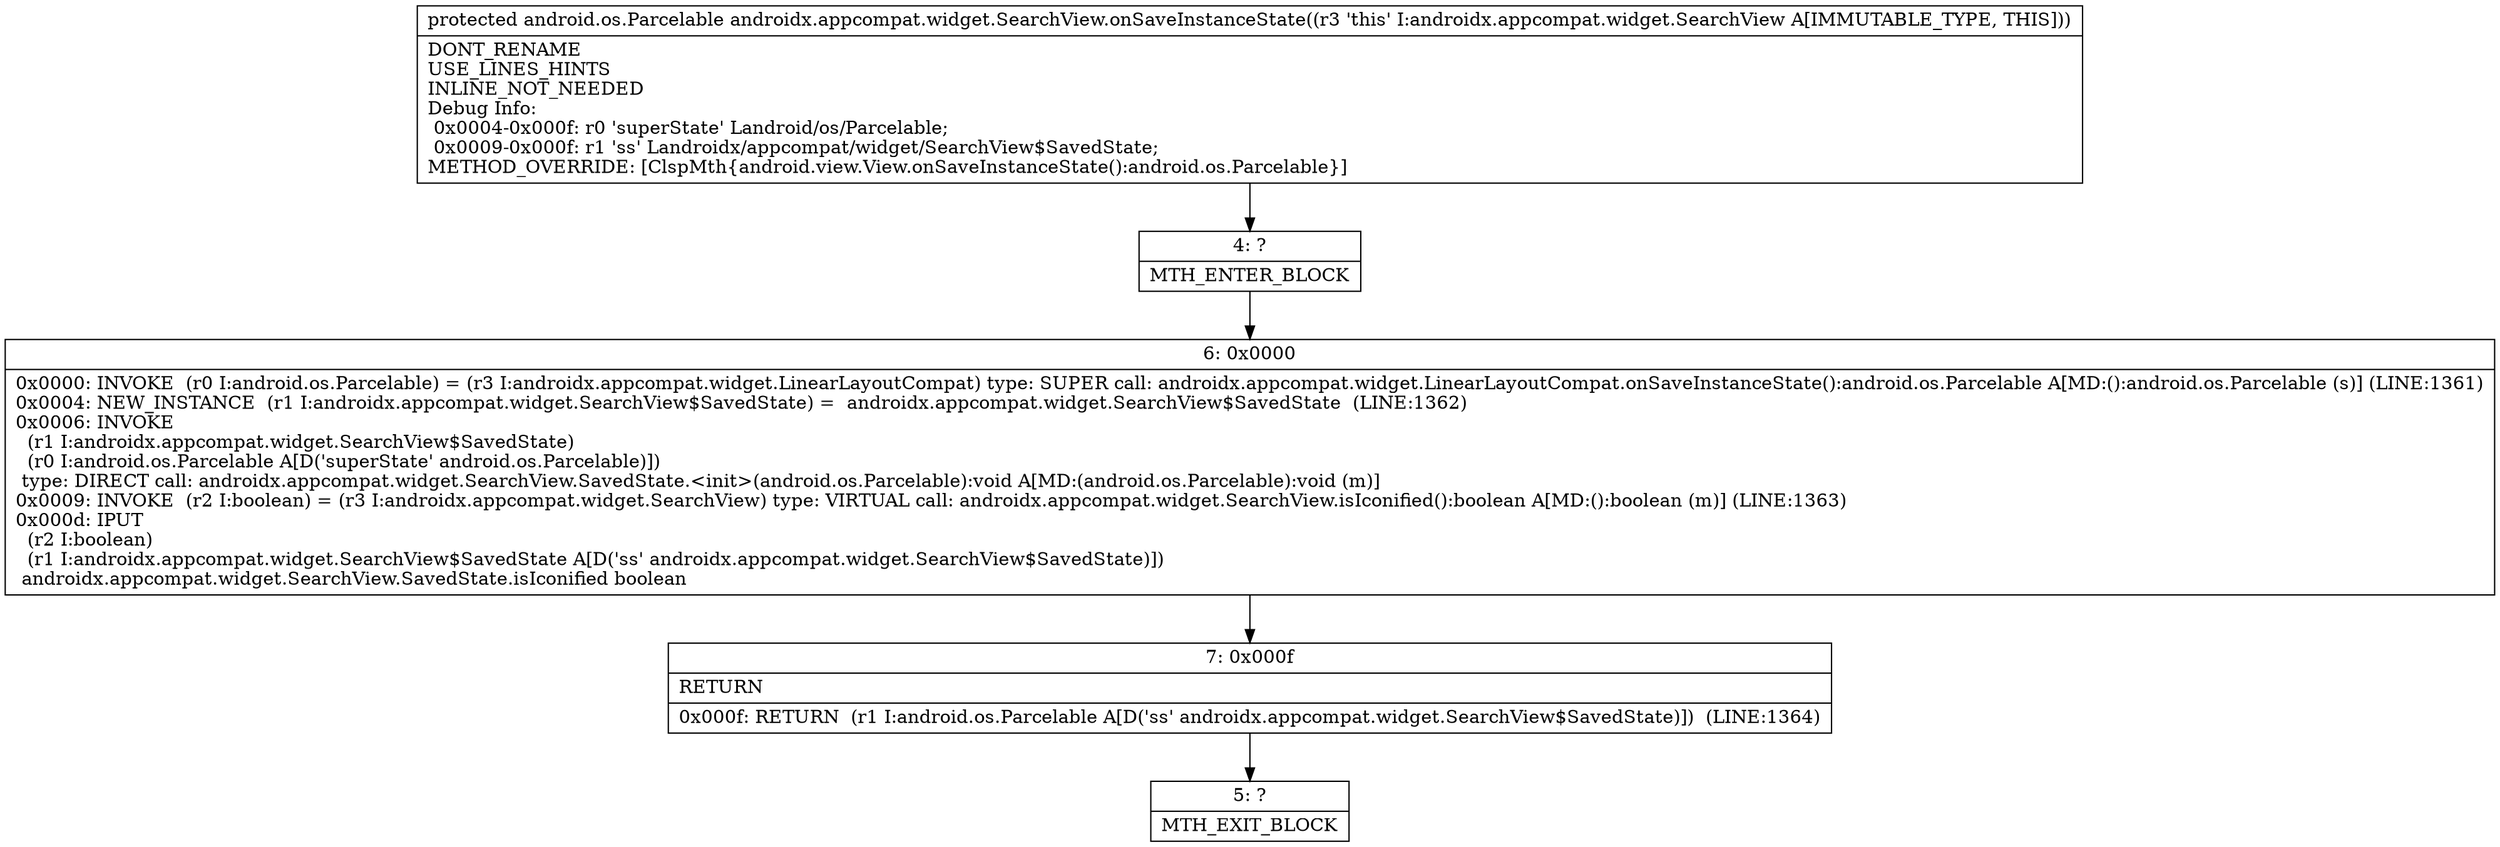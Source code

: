 digraph "CFG forandroidx.appcompat.widget.SearchView.onSaveInstanceState()Landroid\/os\/Parcelable;" {
Node_4 [shape=record,label="{4\:\ ?|MTH_ENTER_BLOCK\l}"];
Node_6 [shape=record,label="{6\:\ 0x0000|0x0000: INVOKE  (r0 I:android.os.Parcelable) = (r3 I:androidx.appcompat.widget.LinearLayoutCompat) type: SUPER call: androidx.appcompat.widget.LinearLayoutCompat.onSaveInstanceState():android.os.Parcelable A[MD:():android.os.Parcelable (s)] (LINE:1361)\l0x0004: NEW_INSTANCE  (r1 I:androidx.appcompat.widget.SearchView$SavedState) =  androidx.appcompat.widget.SearchView$SavedState  (LINE:1362)\l0x0006: INVOKE  \l  (r1 I:androidx.appcompat.widget.SearchView$SavedState)\l  (r0 I:android.os.Parcelable A[D('superState' android.os.Parcelable)])\l type: DIRECT call: androidx.appcompat.widget.SearchView.SavedState.\<init\>(android.os.Parcelable):void A[MD:(android.os.Parcelable):void (m)]\l0x0009: INVOKE  (r2 I:boolean) = (r3 I:androidx.appcompat.widget.SearchView) type: VIRTUAL call: androidx.appcompat.widget.SearchView.isIconified():boolean A[MD:():boolean (m)] (LINE:1363)\l0x000d: IPUT  \l  (r2 I:boolean)\l  (r1 I:androidx.appcompat.widget.SearchView$SavedState A[D('ss' androidx.appcompat.widget.SearchView$SavedState)])\l androidx.appcompat.widget.SearchView.SavedState.isIconified boolean \l}"];
Node_7 [shape=record,label="{7\:\ 0x000f|RETURN\l|0x000f: RETURN  (r1 I:android.os.Parcelable A[D('ss' androidx.appcompat.widget.SearchView$SavedState)])  (LINE:1364)\l}"];
Node_5 [shape=record,label="{5\:\ ?|MTH_EXIT_BLOCK\l}"];
MethodNode[shape=record,label="{protected android.os.Parcelable androidx.appcompat.widget.SearchView.onSaveInstanceState((r3 'this' I:androidx.appcompat.widget.SearchView A[IMMUTABLE_TYPE, THIS]))  | DONT_RENAME\lUSE_LINES_HINTS\lINLINE_NOT_NEEDED\lDebug Info:\l  0x0004\-0x000f: r0 'superState' Landroid\/os\/Parcelable;\l  0x0009\-0x000f: r1 'ss' Landroidx\/appcompat\/widget\/SearchView$SavedState;\lMETHOD_OVERRIDE: [ClspMth\{android.view.View.onSaveInstanceState():android.os.Parcelable\}]\l}"];
MethodNode -> Node_4;Node_4 -> Node_6;
Node_6 -> Node_7;
Node_7 -> Node_5;
}

